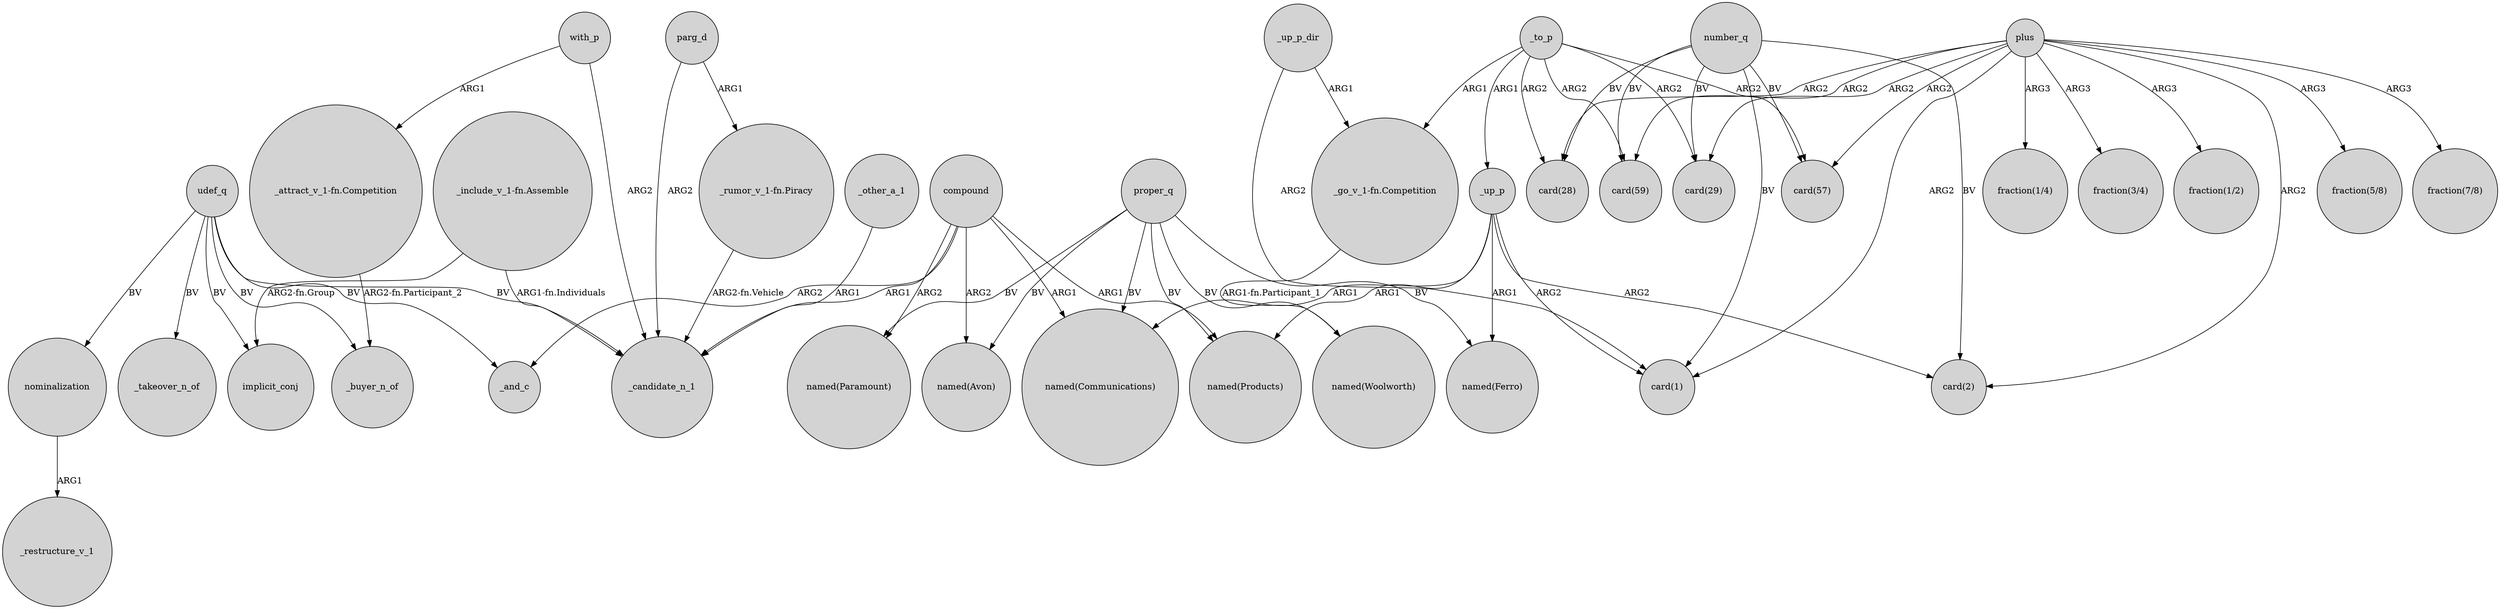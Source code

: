 digraph {
	node [shape=circle style=filled]
	"_include_v_1-fn.Assemble" -> implicit_conj [label="ARG2-fn.Group"]
	number_q -> "card(57)" [label=BV]
	_to_p -> "card(28)" [label=ARG2]
	udef_q -> _buyer_n_of [label=BV]
	_up_p -> "named(Products)" [label=ARG1]
	proper_q -> "named(Communications)" [label=BV]
	number_q -> "card(2)" [label=BV]
	number_q -> "card(1)" [label=BV]
	"_include_v_1-fn.Assemble" -> _candidate_n_1 [label="ARG1-fn.Individuals"]
	proper_q -> "named(Woolworth)" [label=BV]
	proper_q -> "named(Avon)" [label=BV]
	plus -> "fraction(5/8)" [label=ARG3]
	parg_d -> _candidate_n_1 [label=ARG2]
	compound -> "named(Communications)" [label=ARG1]
	number_q -> "card(28)" [label=BV]
	plus -> "card(28)" [label=ARG2]
	udef_q -> nominalization [label=BV]
	compound -> "named(Paramount)" [label=ARG2]
	proper_q -> "named(Products)" [label=BV]
	plus -> "card(59)" [label=ARG2]
	udef_q -> _and_c [label=BV]
	compound -> _and_c [label=ARG2]
	plus -> "card(1)" [label=ARG2]
	_up_p_dir -> "_go_v_1-fn.Competition" [label=ARG1]
	"_attract_v_1-fn.Competition" -> _buyer_n_of [label="ARG2-fn.Participant_2"]
	"_go_v_1-fn.Competition" -> "named(Woolworth)" [label="ARG1-fn.Participant_1"]
	udef_q -> _takeover_n_of [label=BV]
	_to_p -> _up_p [label=ARG1]
	compound -> "named(Products)" [label=ARG1]
	nominalization -> _restructure_v_1 [label=ARG1]
	with_p -> _candidate_n_1 [label=ARG2]
	plus -> "card(57)" [label=ARG2]
	compound -> _candidate_n_1 [label=ARG1]
	plus -> "card(29)" [label=ARG2]
	plus -> "fraction(7/8)" [label=ARG3]
	_to_p -> "card(59)" [label=ARG2]
	_up_p -> "card(1)" [label=ARG2]
	_up_p -> "named(Ferro)" [label=ARG1]
	parg_d -> "_rumor_v_1-fn.Piracy" [label=ARG1]
	"_rumor_v_1-fn.Piracy" -> _candidate_n_1 [label="ARG2-fn.Vehicle"]
	proper_q -> "named(Ferro)" [label=BV]
	_to_p -> "_go_v_1-fn.Competition" [label=ARG1]
	udef_q -> _candidate_n_1 [label=BV]
	plus -> "card(2)" [label=ARG2]
	_to_p -> "card(29)" [label=ARG2]
	plus -> "fraction(1/4)" [label=ARG3]
	number_q -> "card(29)" [label=BV]
	proper_q -> "named(Paramount)" [label=BV]
	plus -> "fraction(3/4)" [label=ARG3]
	compound -> "named(Avon)" [label=ARG2]
	_up_p -> "named(Communications)" [label=ARG1]
	with_p -> "_attract_v_1-fn.Competition" [label=ARG1]
	_other_a_1 -> _candidate_n_1 [label=ARG1]
	number_q -> "card(59)" [label=BV]
	udef_q -> implicit_conj [label=BV]
	_to_p -> "card(57)" [label=ARG2]
	plus -> "fraction(1/2)" [label=ARG3]
	_up_p_dir -> "card(1)" [label=ARG2]
	_up_p -> "card(2)" [label=ARG2]
}

